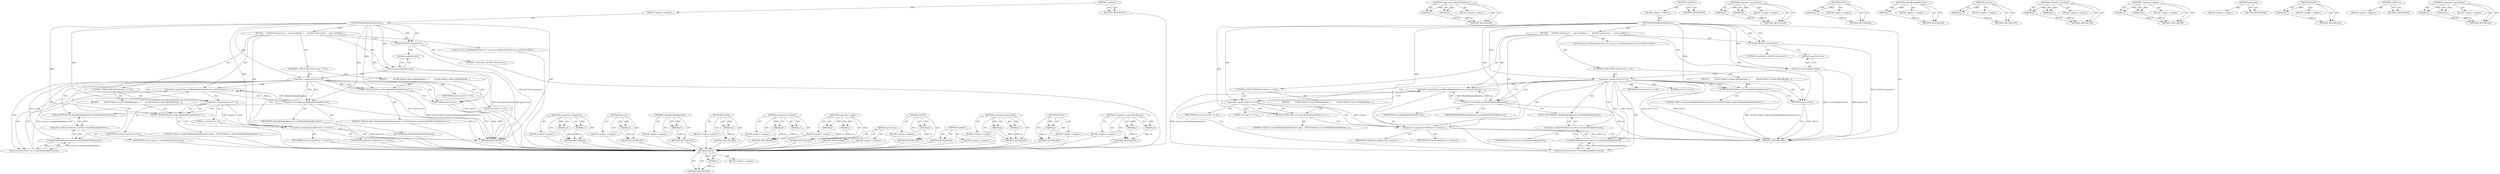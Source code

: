 digraph "&lt;operator&gt;.greaterThan" {
vulnerable_83 [label=<(METHOD,ALOGE)>];
vulnerable_84 [label=<(PARAM,p1)>];
vulnerable_85 [label=<(BLOCK,&lt;empty&gt;,&lt;empty&gt;)>];
vulnerable_86 [label=<(METHOD_RETURN,ANY)>];
vulnerable_105 [label=<(METHOD,&lt;operator&gt;.indirectFieldAccess)>];
vulnerable_106 [label=<(PARAM,p1)>];
vulnerable_107 [label=<(PARAM,p2)>];
vulnerable_108 [label=<(BLOCK,&lt;empty&gt;,&lt;empty&gt;)>];
vulnerable_109 [label=<(METHOD_RETURN,ANY)>];
vulnerable_6 [label=<(METHOD,&lt;global&gt;)<SUB>1</SUB>>];
vulnerable_7 [label=<(BLOCK,&lt;empty&gt;,&lt;empty&gt;)<SUB>1</SUB>>];
vulnerable_8 [label=<(METHOD,MediaMetadataRetriever)<SUB>1</SUB>>];
vulnerable_9 [label=<(BLOCK,{
     ALOGV(&quot;constructor&quot;);
    const sp&lt;IMedi...,{
     ALOGV(&quot;constructor&quot;);
    const sp&lt;IMedi...)<SUB>2</SUB>>];
vulnerable_10 [label=<(ALOGV,ALOGV(&quot;constructor&quot;))<SUB>3</SUB>>];
vulnerable_11 [label=<(LITERAL,&quot;constructor&quot;,ALOGV(&quot;constructor&quot;))<SUB>3</SUB>>];
vulnerable_12 [label="<(LOCAL,const sp&lt;IMediaPlayerService&gt; service: sp&lt;IMediaPlayerService&gt;)<SUB>4</SUB>>"];
vulnerable_13 [label=<(service,&amp; service(getService()))<SUB>4</SUB>>];
vulnerable_14 [label=<(getService,getService())<SUB>4</SUB>>];
vulnerable_15 [label=<(CONTROL_STRUCTURE,IF,if (service == 0))<SUB>5</SUB>>];
vulnerable_16 [label=<(&lt;operator&gt;.equals,service == 0)<SUB>5</SUB>>];
vulnerable_17 [label=<(IDENTIFIER,service,service == 0)<SUB>5</SUB>>];
vulnerable_18 [label=<(LITERAL,0,service == 0)<SUB>5</SUB>>];
vulnerable_19 [label=<(BLOCK,{
         ALOGE(&quot;failed to obtain MediaMetadat...,{
         ALOGE(&quot;failed to obtain MediaMetadat...)<SUB>5</SUB>>];
vulnerable_20 [label=<(ALOGE,ALOGE(&quot;failed to obtain MediaMetadataRetrieverS...)<SUB>6</SUB>>];
vulnerable_21 [label=<(LITERAL,&quot;failed to obtain MediaMetadataRetrieverService&quot;,ALOGE(&quot;failed to obtain MediaMetadataRetrieverS...)<SUB>6</SUB>>];
vulnerable_22 [label=<(RETURN,return;,return;)<SUB>7</SUB>>];
vulnerable_23 [label=<(&lt;operator&gt;.greaterThan,sp&lt;IMediaMetadataRetriever&gt; retriever(service-&gt;...)<SUB>9</SUB>>];
vulnerable_24 [label=<(&lt;operator&gt;.lessThan,sp&lt;IMediaMetadataRetriever)<SUB>9</SUB>>];
vulnerable_25 [label=<(IDENTIFIER,sp,sp&lt;IMediaMetadataRetriever)<SUB>9</SUB>>];
vulnerable_26 [label=<(IDENTIFIER,IMediaMetadataRetriever,sp&lt;IMediaMetadataRetriever)<SUB>9</SUB>>];
vulnerable_27 [label=<(retriever,retriever(service-&gt;createMetadataRetriever()))<SUB>9</SUB>>];
vulnerable_28 [label=<(createMetadataRetriever,service-&gt;createMetadataRetriever())<SUB>9</SUB>>];
vulnerable_29 [label=<(&lt;operator&gt;.indirectFieldAccess,service-&gt;createMetadataRetriever)<SUB>9</SUB>>];
vulnerable_30 [label=<(IDENTIFIER,service,service-&gt;createMetadataRetriever())<SUB>9</SUB>>];
vulnerable_31 [label=<(FIELD_IDENTIFIER,createMetadataRetriever,createMetadataRetriever)<SUB>9</SUB>>];
vulnerable_32 [label=<(CONTROL_STRUCTURE,IF,if (retriever == 0))<SUB>10</SUB>>];
vulnerable_33 [label=<(&lt;operator&gt;.equals,retriever == 0)<SUB>10</SUB>>];
vulnerable_34 [label=<(IDENTIFIER,retriever,retriever == 0)<SUB>10</SUB>>];
vulnerable_35 [label=<(LITERAL,0,retriever == 0)<SUB>10</SUB>>];
vulnerable_36 [label=<(BLOCK,{
        ALOGE(&quot;failed to create IMediaMetadat...,{
        ALOGE(&quot;failed to create IMediaMetadat...)<SUB>10</SUB>>];
vulnerable_37 [label=<(ALOGE,ALOGE(&quot;failed to create IMediaMetadataRetriever...)<SUB>11</SUB>>];
vulnerable_38 [label=<(LITERAL,&quot;failed to create IMediaMetadataRetriever objec...,ALOGE(&quot;failed to create IMediaMetadataRetriever...)<SUB>11</SUB>>];
vulnerable_39 [label=<(&lt;operator&gt;.assignment,mRetriever = retriever)<SUB>13</SUB>>];
vulnerable_40 [label=<(IDENTIFIER,mRetriever,mRetriever = retriever)<SUB>13</SUB>>];
vulnerable_41 [label=<(IDENTIFIER,retriever,mRetriever = retriever)<SUB>13</SUB>>];
vulnerable_42 [label=<(METHOD_RETURN,ANY)<SUB>1</SUB>>];
vulnerable_44 [label=<(METHOD_RETURN,ANY)<SUB>1</SUB>>];
vulnerable_110 [label=<(METHOD,&lt;operator&gt;.assignment)>];
vulnerable_111 [label=<(PARAM,p1)>];
vulnerable_112 [label=<(PARAM,p2)>];
vulnerable_113 [label=<(BLOCK,&lt;empty&gt;,&lt;empty&gt;)>];
vulnerable_114 [label=<(METHOD_RETURN,ANY)>];
vulnerable_71 [label=<(METHOD,service)>];
vulnerable_72 [label=<(PARAM,p1)>];
vulnerable_73 [label=<(BLOCK,&lt;empty&gt;,&lt;empty&gt;)>];
vulnerable_74 [label=<(METHOD_RETURN,ANY)>];
vulnerable_101 [label=<(METHOD,createMetadataRetriever)>];
vulnerable_102 [label=<(PARAM,p1)>];
vulnerable_103 [label=<(BLOCK,&lt;empty&gt;,&lt;empty&gt;)>];
vulnerable_104 [label=<(METHOD_RETURN,ANY)>];
vulnerable_97 [label=<(METHOD,retriever)>];
vulnerable_98 [label=<(PARAM,p1)>];
vulnerable_99 [label=<(BLOCK,&lt;empty&gt;,&lt;empty&gt;)>];
vulnerable_100 [label=<(METHOD_RETURN,ANY)>];
vulnerable_92 [label=<(METHOD,&lt;operator&gt;.lessThan)>];
vulnerable_93 [label=<(PARAM,p1)>];
vulnerable_94 [label=<(PARAM,p2)>];
vulnerable_95 [label=<(BLOCK,&lt;empty&gt;,&lt;empty&gt;)>];
vulnerable_96 [label=<(METHOD_RETURN,ANY)>];
vulnerable_78 [label=<(METHOD,&lt;operator&gt;.equals)>];
vulnerable_79 [label=<(PARAM,p1)>];
vulnerable_80 [label=<(PARAM,p2)>];
vulnerable_81 [label=<(BLOCK,&lt;empty&gt;,&lt;empty&gt;)>];
vulnerable_82 [label=<(METHOD_RETURN,ANY)>];
vulnerable_75 [label=<(METHOD,getService)>];
vulnerable_76 [label=<(BLOCK,&lt;empty&gt;,&lt;empty&gt;)>];
vulnerable_77 [label=<(METHOD_RETURN,ANY)>];
vulnerable_67 [label=<(METHOD,ALOGV)>];
vulnerable_68 [label=<(PARAM,p1)>];
vulnerable_69 [label=<(BLOCK,&lt;empty&gt;,&lt;empty&gt;)>];
vulnerable_70 [label=<(METHOD_RETURN,ANY)>];
vulnerable_61 [label=<(METHOD,&lt;global&gt;)<SUB>1</SUB>>];
vulnerable_62 [label=<(BLOCK,&lt;empty&gt;,&lt;empty&gt;)>];
vulnerable_63 [label=<(METHOD_RETURN,ANY)>];
vulnerable_87 [label=<(METHOD,&lt;operator&gt;.greaterThan)>];
vulnerable_88 [label=<(PARAM,p1)>];
vulnerable_89 [label=<(PARAM,p2)>];
vulnerable_90 [label=<(BLOCK,&lt;empty&gt;,&lt;empty&gt;)>];
vulnerable_91 [label=<(METHOD_RETURN,ANY)>];
fixed_83 [label=<(METHOD,ALOGE)>];
fixed_84 [label=<(PARAM,p1)>];
fixed_85 [label=<(BLOCK,&lt;empty&gt;,&lt;empty&gt;)>];
fixed_86 [label=<(METHOD_RETURN,ANY)>];
fixed_105 [label=<(METHOD,&lt;operator&gt;.indirectFieldAccess)>];
fixed_106 [label=<(PARAM,p1)>];
fixed_107 [label=<(PARAM,p2)>];
fixed_108 [label=<(BLOCK,&lt;empty&gt;,&lt;empty&gt;)>];
fixed_109 [label=<(METHOD_RETURN,ANY)>];
fixed_6 [label=<(METHOD,&lt;global&gt;)<SUB>1</SUB>>];
fixed_7 [label=<(BLOCK,&lt;empty&gt;,&lt;empty&gt;)<SUB>1</SUB>>];
fixed_8 [label=<(METHOD,MediaMetadataRetriever)<SUB>1</SUB>>];
fixed_9 [label=<(BLOCK,{
     ALOGV(&quot;constructor&quot;);
    const sp&lt;IMedi...,{
     ALOGV(&quot;constructor&quot;);
    const sp&lt;IMedi...)<SUB>2</SUB>>];
fixed_10 [label=<(ALOGV,ALOGV(&quot;constructor&quot;))<SUB>3</SUB>>];
fixed_11 [label=<(LITERAL,&quot;constructor&quot;,ALOGV(&quot;constructor&quot;))<SUB>3</SUB>>];
fixed_12 [label="<(LOCAL,const sp&lt;IMediaPlayerService&gt; service: sp&lt;IMediaPlayerService&gt;)<SUB>4</SUB>>"];
fixed_13 [label=<(service,service(getService()))<SUB>4</SUB>>];
fixed_14 [label=<(getService,getService())<SUB>4</SUB>>];
fixed_15 [label=<(CONTROL_STRUCTURE,IF,if (service == 0))<SUB>5</SUB>>];
fixed_16 [label=<(&lt;operator&gt;.equals,service == 0)<SUB>5</SUB>>];
fixed_17 [label=<(IDENTIFIER,service,service == 0)<SUB>5</SUB>>];
fixed_18 [label=<(LITERAL,0,service == 0)<SUB>5</SUB>>];
fixed_19 [label=<(BLOCK,{
         ALOGE(&quot;failed to obtain MediaMetadat...,{
         ALOGE(&quot;failed to obtain MediaMetadat...)<SUB>5</SUB>>];
fixed_20 [label=<(ALOGE,ALOGE(&quot;failed to obtain MediaMetadataRetrieverS...)<SUB>6</SUB>>];
fixed_21 [label=<(LITERAL,&quot;failed to obtain MediaMetadataRetrieverService&quot;,ALOGE(&quot;failed to obtain MediaMetadataRetrieverS...)<SUB>6</SUB>>];
fixed_22 [label=<(RETURN,return;,return;)<SUB>7</SUB>>];
fixed_23 [label=<(&lt;operator&gt;.greaterThan,sp&lt;IMediaMetadataRetriever&gt; retriever(service-&gt;...)<SUB>9</SUB>>];
fixed_24 [label=<(&lt;operator&gt;.lessThan,sp&lt;IMediaMetadataRetriever)<SUB>9</SUB>>];
fixed_25 [label=<(IDENTIFIER,sp,sp&lt;IMediaMetadataRetriever)<SUB>9</SUB>>];
fixed_26 [label=<(IDENTIFIER,IMediaMetadataRetriever,sp&lt;IMediaMetadataRetriever)<SUB>9</SUB>>];
fixed_27 [label=<(retriever,retriever(service-&gt;createMetadataRetriever()))<SUB>9</SUB>>];
fixed_28 [label=<(createMetadataRetriever,service-&gt;createMetadataRetriever())<SUB>9</SUB>>];
fixed_29 [label=<(&lt;operator&gt;.indirectFieldAccess,service-&gt;createMetadataRetriever)<SUB>9</SUB>>];
fixed_30 [label=<(IDENTIFIER,service,service-&gt;createMetadataRetriever())<SUB>9</SUB>>];
fixed_31 [label=<(FIELD_IDENTIFIER,createMetadataRetriever,createMetadataRetriever)<SUB>9</SUB>>];
fixed_32 [label=<(CONTROL_STRUCTURE,IF,if (retriever == 0))<SUB>10</SUB>>];
fixed_33 [label=<(&lt;operator&gt;.equals,retriever == 0)<SUB>10</SUB>>];
fixed_34 [label=<(IDENTIFIER,retriever,retriever == 0)<SUB>10</SUB>>];
fixed_35 [label=<(LITERAL,0,retriever == 0)<SUB>10</SUB>>];
fixed_36 [label=<(BLOCK,{
        ALOGE(&quot;failed to create IMediaMetadat...,{
        ALOGE(&quot;failed to create IMediaMetadat...)<SUB>10</SUB>>];
fixed_37 [label=<(ALOGE,ALOGE(&quot;failed to create IMediaMetadataRetriever...)<SUB>11</SUB>>];
fixed_38 [label=<(LITERAL,&quot;failed to create IMediaMetadataRetriever objec...,ALOGE(&quot;failed to create IMediaMetadataRetriever...)<SUB>11</SUB>>];
fixed_39 [label=<(&lt;operator&gt;.assignment,mRetriever = retriever)<SUB>13</SUB>>];
fixed_40 [label=<(IDENTIFIER,mRetriever,mRetriever = retriever)<SUB>13</SUB>>];
fixed_41 [label=<(IDENTIFIER,retriever,mRetriever = retriever)<SUB>13</SUB>>];
fixed_42 [label=<(METHOD_RETURN,ANY)<SUB>1</SUB>>];
fixed_44 [label=<(METHOD_RETURN,ANY)<SUB>1</SUB>>];
fixed_110 [label=<(METHOD,&lt;operator&gt;.assignment)>];
fixed_111 [label=<(PARAM,p1)>];
fixed_112 [label=<(PARAM,p2)>];
fixed_113 [label=<(BLOCK,&lt;empty&gt;,&lt;empty&gt;)>];
fixed_114 [label=<(METHOD_RETURN,ANY)>];
fixed_71 [label=<(METHOD,service)>];
fixed_72 [label=<(PARAM,p1)>];
fixed_73 [label=<(BLOCK,&lt;empty&gt;,&lt;empty&gt;)>];
fixed_74 [label=<(METHOD_RETURN,ANY)>];
fixed_101 [label=<(METHOD,createMetadataRetriever)>];
fixed_102 [label=<(PARAM,p1)>];
fixed_103 [label=<(BLOCK,&lt;empty&gt;,&lt;empty&gt;)>];
fixed_104 [label=<(METHOD_RETURN,ANY)>];
fixed_97 [label=<(METHOD,retriever)>];
fixed_98 [label=<(PARAM,p1)>];
fixed_99 [label=<(BLOCK,&lt;empty&gt;,&lt;empty&gt;)>];
fixed_100 [label=<(METHOD_RETURN,ANY)>];
fixed_92 [label=<(METHOD,&lt;operator&gt;.lessThan)>];
fixed_93 [label=<(PARAM,p1)>];
fixed_94 [label=<(PARAM,p2)>];
fixed_95 [label=<(BLOCK,&lt;empty&gt;,&lt;empty&gt;)>];
fixed_96 [label=<(METHOD_RETURN,ANY)>];
fixed_78 [label=<(METHOD,&lt;operator&gt;.equals)>];
fixed_79 [label=<(PARAM,p1)>];
fixed_80 [label=<(PARAM,p2)>];
fixed_81 [label=<(BLOCK,&lt;empty&gt;,&lt;empty&gt;)>];
fixed_82 [label=<(METHOD_RETURN,ANY)>];
fixed_75 [label=<(METHOD,getService)>];
fixed_76 [label=<(BLOCK,&lt;empty&gt;,&lt;empty&gt;)>];
fixed_77 [label=<(METHOD_RETURN,ANY)>];
fixed_67 [label=<(METHOD,ALOGV)>];
fixed_68 [label=<(PARAM,p1)>];
fixed_69 [label=<(BLOCK,&lt;empty&gt;,&lt;empty&gt;)>];
fixed_70 [label=<(METHOD_RETURN,ANY)>];
fixed_61 [label=<(METHOD,&lt;global&gt;)<SUB>1</SUB>>];
fixed_62 [label=<(BLOCK,&lt;empty&gt;,&lt;empty&gt;)>];
fixed_63 [label=<(METHOD_RETURN,ANY)>];
fixed_87 [label=<(METHOD,&lt;operator&gt;.greaterThan)>];
fixed_88 [label=<(PARAM,p1)>];
fixed_89 [label=<(PARAM,p2)>];
fixed_90 [label=<(BLOCK,&lt;empty&gt;,&lt;empty&gt;)>];
fixed_91 [label=<(METHOD_RETURN,ANY)>];
vulnerable_83 -> vulnerable_84  [key=0, label="AST: "];
vulnerable_83 -> vulnerable_84  [key=1, label="DDG: "];
vulnerable_83 -> vulnerable_85  [key=0, label="AST: "];
vulnerable_83 -> vulnerable_86  [key=0, label="AST: "];
vulnerable_83 -> vulnerable_86  [key=1, label="CFG: "];
vulnerable_84 -> vulnerable_86  [key=0, label="DDG: p1"];
vulnerable_105 -> vulnerable_106  [key=0, label="AST: "];
vulnerable_105 -> vulnerable_106  [key=1, label="DDG: "];
vulnerable_105 -> vulnerable_108  [key=0, label="AST: "];
vulnerable_105 -> vulnerable_107  [key=0, label="AST: "];
vulnerable_105 -> vulnerable_107  [key=1, label="DDG: "];
vulnerable_105 -> vulnerable_109  [key=0, label="AST: "];
vulnerable_105 -> vulnerable_109  [key=1, label="CFG: "];
vulnerable_106 -> vulnerable_109  [key=0, label="DDG: p1"];
vulnerable_107 -> vulnerable_109  [key=0, label="DDG: p2"];
vulnerable_6 -> vulnerable_7  [key=0, label="AST: "];
vulnerable_6 -> vulnerable_44  [key=0, label="AST: "];
vulnerable_6 -> vulnerable_44  [key=1, label="CFG: "];
vulnerable_7 -> vulnerable_8  [key=0, label="AST: "];
vulnerable_8 -> vulnerable_9  [key=0, label="AST: "];
vulnerable_8 -> vulnerable_42  [key=0, label="AST: "];
vulnerable_8 -> vulnerable_10  [key=0, label="CFG: "];
vulnerable_8 -> vulnerable_10  [key=1, label="DDG: "];
vulnerable_8 -> vulnerable_39  [key=0, label="DDG: "];
vulnerable_8 -> vulnerable_13  [key=0, label="DDG: "];
vulnerable_8 -> vulnerable_16  [key=0, label="DDG: "];
vulnerable_8 -> vulnerable_22  [key=0, label="DDG: "];
vulnerable_8 -> vulnerable_24  [key=0, label="DDG: "];
vulnerable_8 -> vulnerable_33  [key=0, label="DDG: "];
vulnerable_8 -> vulnerable_20  [key=0, label="DDG: "];
vulnerable_8 -> vulnerable_37  [key=0, label="DDG: "];
vulnerable_9 -> vulnerable_10  [key=0, label="AST: "];
vulnerable_9 -> vulnerable_12  [key=0, label="AST: "];
vulnerable_9 -> vulnerable_13  [key=0, label="AST: "];
vulnerable_9 -> vulnerable_15  [key=0, label="AST: "];
vulnerable_9 -> vulnerable_23  [key=0, label="AST: "];
vulnerable_9 -> vulnerable_32  [key=0, label="AST: "];
vulnerable_9 -> vulnerable_39  [key=0, label="AST: "];
vulnerable_10 -> vulnerable_11  [key=0, label="AST: "];
vulnerable_10 -> vulnerable_14  [key=0, label="CFG: "];
vulnerable_10 -> vulnerable_42  [key=0, label="DDG: ALOGV(&quot;constructor&quot;)"];
vulnerable_13 -> vulnerable_14  [key=0, label="AST: "];
vulnerable_13 -> vulnerable_16  [key=0, label="CFG: "];
vulnerable_13 -> vulnerable_42  [key=0, label="DDG: getService()"];
vulnerable_13 -> vulnerable_42  [key=1, label="DDG: &amp; service(getService())"];
vulnerable_14 -> vulnerable_13  [key=0, label="CFG: "];
vulnerable_15 -> vulnerable_16  [key=0, label="AST: "];
vulnerable_15 -> vulnerable_19  [key=0, label="AST: "];
vulnerable_16 -> vulnerable_17  [key=0, label="AST: "];
vulnerable_16 -> vulnerable_18  [key=0, label="AST: "];
vulnerable_16 -> vulnerable_20  [key=0, label="CFG: "];
vulnerable_16 -> vulnerable_20  [key=1, label="CDG: "];
vulnerable_16 -> vulnerable_24  [key=0, label="CFG: "];
vulnerable_16 -> vulnerable_24  [key=1, label="CDG: "];
vulnerable_16 -> vulnerable_42  [key=0, label="DDG: service"];
vulnerable_16 -> vulnerable_42  [key=1, label="DDG: service == 0"];
vulnerable_16 -> vulnerable_28  [key=0, label="DDG: service"];
vulnerable_16 -> vulnerable_28  [key=1, label="CDG: "];
vulnerable_16 -> vulnerable_29  [key=0, label="CDG: "];
vulnerable_16 -> vulnerable_33  [key=0, label="CDG: "];
vulnerable_16 -> vulnerable_23  [key=0, label="CDG: "];
vulnerable_16 -> vulnerable_22  [key=0, label="CDG: "];
vulnerable_16 -> vulnerable_39  [key=0, label="CDG: "];
vulnerable_16 -> vulnerable_27  [key=0, label="CDG: "];
vulnerable_16 -> vulnerable_31  [key=0, label="CDG: "];
vulnerable_19 -> vulnerable_20  [key=0, label="AST: "];
vulnerable_19 -> vulnerable_22  [key=0, label="AST: "];
vulnerable_20 -> vulnerable_21  [key=0, label="AST: "];
vulnerable_20 -> vulnerable_22  [key=0, label="CFG: "];
vulnerable_20 -> vulnerable_42  [key=0, label="DDG: ALOGE(&quot;failed to obtain MediaMetadataRetrieverService&quot;)"];
vulnerable_22 -> vulnerable_42  [key=0, label="CFG: "];
vulnerable_22 -> vulnerable_42  [key=1, label="DDG: &lt;RET&gt;"];
vulnerable_23 -> vulnerable_24  [key=0, label="AST: "];
vulnerable_23 -> vulnerable_27  [key=0, label="AST: "];
vulnerable_23 -> vulnerable_33  [key=0, label="CFG: "];
vulnerable_24 -> vulnerable_25  [key=0, label="AST: "];
vulnerable_24 -> vulnerable_26  [key=0, label="AST: "];
vulnerable_24 -> vulnerable_31  [key=0, label="CFG: "];
vulnerable_24 -> vulnerable_42  [key=0, label="DDG: sp"];
vulnerable_24 -> vulnerable_23  [key=0, label="DDG: sp"];
vulnerable_24 -> vulnerable_23  [key=1, label="DDG: IMediaMetadataRetriever"];
vulnerable_27 -> vulnerable_28  [key=0, label="AST: "];
vulnerable_27 -> vulnerable_23  [key=0, label="CFG: "];
vulnerable_27 -> vulnerable_23  [key=1, label="DDG: service-&gt;createMetadataRetriever()"];
vulnerable_28 -> vulnerable_29  [key=0, label="AST: "];
vulnerable_28 -> vulnerable_27  [key=0, label="CFG: "];
vulnerable_28 -> vulnerable_27  [key=1, label="DDG: service-&gt;createMetadataRetriever"];
vulnerable_29 -> vulnerable_30  [key=0, label="AST: "];
vulnerable_29 -> vulnerable_31  [key=0, label="AST: "];
vulnerable_29 -> vulnerable_28  [key=0, label="CFG: "];
vulnerable_31 -> vulnerable_29  [key=0, label="CFG: "];
vulnerable_32 -> vulnerable_33  [key=0, label="AST: "];
vulnerable_32 -> vulnerable_36  [key=0, label="AST: "];
vulnerable_33 -> vulnerable_34  [key=0, label="AST: "];
vulnerable_33 -> vulnerable_35  [key=0, label="AST: "];
vulnerable_33 -> vulnerable_37  [key=0, label="CFG: "];
vulnerable_33 -> vulnerable_37  [key=1, label="CDG: "];
vulnerable_33 -> vulnerable_39  [key=0, label="CFG: "];
vulnerable_33 -> vulnerable_39  [key=1, label="DDG: retriever"];
vulnerable_36 -> vulnerable_37  [key=0, label="AST: "];
vulnerable_37 -> vulnerable_38  [key=0, label="AST: "];
vulnerable_37 -> vulnerable_39  [key=0, label="CFG: "];
vulnerable_39 -> vulnerable_40  [key=0, label="AST: "];
vulnerable_39 -> vulnerable_41  [key=0, label="AST: "];
vulnerable_39 -> vulnerable_42  [key=0, label="CFG: "];
vulnerable_39 -> vulnerable_42  [key=1, label="DDG: mRetriever"];
vulnerable_110 -> vulnerable_111  [key=0, label="AST: "];
vulnerable_110 -> vulnerable_111  [key=1, label="DDG: "];
vulnerable_110 -> vulnerable_113  [key=0, label="AST: "];
vulnerable_110 -> vulnerable_112  [key=0, label="AST: "];
vulnerable_110 -> vulnerable_112  [key=1, label="DDG: "];
vulnerable_110 -> vulnerable_114  [key=0, label="AST: "];
vulnerable_110 -> vulnerable_114  [key=1, label="CFG: "];
vulnerable_111 -> vulnerable_114  [key=0, label="DDG: p1"];
vulnerable_112 -> vulnerable_114  [key=0, label="DDG: p2"];
vulnerable_71 -> vulnerable_72  [key=0, label="AST: "];
vulnerable_71 -> vulnerable_72  [key=1, label="DDG: "];
vulnerable_71 -> vulnerable_73  [key=0, label="AST: "];
vulnerable_71 -> vulnerable_74  [key=0, label="AST: "];
vulnerable_71 -> vulnerable_74  [key=1, label="CFG: "];
vulnerable_72 -> vulnerable_74  [key=0, label="DDG: p1"];
vulnerable_101 -> vulnerable_102  [key=0, label="AST: "];
vulnerable_101 -> vulnerable_102  [key=1, label="DDG: "];
vulnerable_101 -> vulnerable_103  [key=0, label="AST: "];
vulnerable_101 -> vulnerable_104  [key=0, label="AST: "];
vulnerable_101 -> vulnerable_104  [key=1, label="CFG: "];
vulnerable_102 -> vulnerable_104  [key=0, label="DDG: p1"];
vulnerable_97 -> vulnerable_98  [key=0, label="AST: "];
vulnerable_97 -> vulnerable_98  [key=1, label="DDG: "];
vulnerable_97 -> vulnerable_99  [key=0, label="AST: "];
vulnerable_97 -> vulnerable_100  [key=0, label="AST: "];
vulnerable_97 -> vulnerable_100  [key=1, label="CFG: "];
vulnerable_98 -> vulnerable_100  [key=0, label="DDG: p1"];
vulnerable_92 -> vulnerable_93  [key=0, label="AST: "];
vulnerable_92 -> vulnerable_93  [key=1, label="DDG: "];
vulnerable_92 -> vulnerable_95  [key=0, label="AST: "];
vulnerable_92 -> vulnerable_94  [key=0, label="AST: "];
vulnerable_92 -> vulnerable_94  [key=1, label="DDG: "];
vulnerable_92 -> vulnerable_96  [key=0, label="AST: "];
vulnerable_92 -> vulnerable_96  [key=1, label="CFG: "];
vulnerable_93 -> vulnerable_96  [key=0, label="DDG: p1"];
vulnerable_94 -> vulnerable_96  [key=0, label="DDG: p2"];
vulnerable_78 -> vulnerable_79  [key=0, label="AST: "];
vulnerable_78 -> vulnerable_79  [key=1, label="DDG: "];
vulnerable_78 -> vulnerable_81  [key=0, label="AST: "];
vulnerable_78 -> vulnerable_80  [key=0, label="AST: "];
vulnerable_78 -> vulnerable_80  [key=1, label="DDG: "];
vulnerable_78 -> vulnerable_82  [key=0, label="AST: "];
vulnerable_78 -> vulnerable_82  [key=1, label="CFG: "];
vulnerable_79 -> vulnerable_82  [key=0, label="DDG: p1"];
vulnerable_80 -> vulnerable_82  [key=0, label="DDG: p2"];
vulnerable_75 -> vulnerable_76  [key=0, label="AST: "];
vulnerable_75 -> vulnerable_77  [key=0, label="AST: "];
vulnerable_75 -> vulnerable_77  [key=1, label="CFG: "];
vulnerable_67 -> vulnerable_68  [key=0, label="AST: "];
vulnerable_67 -> vulnerable_68  [key=1, label="DDG: "];
vulnerable_67 -> vulnerable_69  [key=0, label="AST: "];
vulnerable_67 -> vulnerable_70  [key=0, label="AST: "];
vulnerable_67 -> vulnerable_70  [key=1, label="CFG: "];
vulnerable_68 -> vulnerable_70  [key=0, label="DDG: p1"];
vulnerable_61 -> vulnerable_62  [key=0, label="AST: "];
vulnerable_61 -> vulnerable_63  [key=0, label="AST: "];
vulnerable_61 -> vulnerable_63  [key=1, label="CFG: "];
vulnerable_87 -> vulnerable_88  [key=0, label="AST: "];
vulnerable_87 -> vulnerable_88  [key=1, label="DDG: "];
vulnerable_87 -> vulnerable_90  [key=0, label="AST: "];
vulnerable_87 -> vulnerable_89  [key=0, label="AST: "];
vulnerable_87 -> vulnerable_89  [key=1, label="DDG: "];
vulnerable_87 -> vulnerable_91  [key=0, label="AST: "];
vulnerable_87 -> vulnerable_91  [key=1, label="CFG: "];
vulnerable_88 -> vulnerable_91  [key=0, label="DDG: p1"];
vulnerable_89 -> vulnerable_91  [key=0, label="DDG: p2"];
fixed_83 -> fixed_84  [key=0, label="AST: "];
fixed_83 -> fixed_84  [key=1, label="DDG: "];
fixed_83 -> fixed_85  [key=0, label="AST: "];
fixed_83 -> fixed_86  [key=0, label="AST: "];
fixed_83 -> fixed_86  [key=1, label="CFG: "];
fixed_84 -> fixed_86  [key=0, label="DDG: p1"];
fixed_85 -> vulnerable_83  [key=0];
fixed_86 -> vulnerable_83  [key=0];
fixed_105 -> fixed_106  [key=0, label="AST: "];
fixed_105 -> fixed_106  [key=1, label="DDG: "];
fixed_105 -> fixed_108  [key=0, label="AST: "];
fixed_105 -> fixed_107  [key=0, label="AST: "];
fixed_105 -> fixed_107  [key=1, label="DDG: "];
fixed_105 -> fixed_109  [key=0, label="AST: "];
fixed_105 -> fixed_109  [key=1, label="CFG: "];
fixed_106 -> fixed_109  [key=0, label="DDG: p1"];
fixed_107 -> fixed_109  [key=0, label="DDG: p2"];
fixed_108 -> vulnerable_83  [key=0];
fixed_109 -> vulnerable_83  [key=0];
fixed_6 -> fixed_7  [key=0, label="AST: "];
fixed_6 -> fixed_44  [key=0, label="AST: "];
fixed_6 -> fixed_44  [key=1, label="CFG: "];
fixed_7 -> fixed_8  [key=0, label="AST: "];
fixed_8 -> fixed_9  [key=0, label="AST: "];
fixed_8 -> fixed_42  [key=0, label="AST: "];
fixed_8 -> fixed_10  [key=0, label="CFG: "];
fixed_8 -> fixed_10  [key=1, label="DDG: "];
fixed_8 -> fixed_39  [key=0, label="DDG: "];
fixed_8 -> fixed_13  [key=0, label="DDG: "];
fixed_8 -> fixed_16  [key=0, label="DDG: "];
fixed_8 -> fixed_22  [key=0, label="DDG: "];
fixed_8 -> fixed_24  [key=0, label="DDG: "];
fixed_8 -> fixed_33  [key=0, label="DDG: "];
fixed_8 -> fixed_20  [key=0, label="DDG: "];
fixed_8 -> fixed_37  [key=0, label="DDG: "];
fixed_9 -> fixed_10  [key=0, label="AST: "];
fixed_9 -> fixed_12  [key=0, label="AST: "];
fixed_9 -> fixed_13  [key=0, label="AST: "];
fixed_9 -> fixed_15  [key=0, label="AST: "];
fixed_9 -> fixed_23  [key=0, label="AST: "];
fixed_9 -> fixed_32  [key=0, label="AST: "];
fixed_9 -> fixed_39  [key=0, label="AST: "];
fixed_10 -> fixed_11  [key=0, label="AST: "];
fixed_10 -> fixed_14  [key=0, label="CFG: "];
fixed_10 -> fixed_42  [key=0, label="DDG: ALOGV(&quot;constructor&quot;)"];
fixed_11 -> vulnerable_83  [key=0];
fixed_12 -> vulnerable_83  [key=0];
fixed_13 -> fixed_14  [key=0, label="AST: "];
fixed_13 -> fixed_16  [key=0, label="CFG: "];
fixed_13 -> fixed_42  [key=0, label="DDG: getService()"];
fixed_13 -> fixed_42  [key=1, label="DDG: service(getService())"];
fixed_14 -> fixed_13  [key=0, label="CFG: "];
fixed_15 -> fixed_16  [key=0, label="AST: "];
fixed_15 -> fixed_19  [key=0, label="AST: "];
fixed_16 -> fixed_17  [key=0, label="AST: "];
fixed_16 -> fixed_18  [key=0, label="AST: "];
fixed_16 -> fixed_20  [key=0, label="CFG: "];
fixed_16 -> fixed_20  [key=1, label="CDG: "];
fixed_16 -> fixed_24  [key=0, label="CFG: "];
fixed_16 -> fixed_24  [key=1, label="CDG: "];
fixed_16 -> fixed_42  [key=0, label="DDG: service"];
fixed_16 -> fixed_42  [key=1, label="DDG: service == 0"];
fixed_16 -> fixed_28  [key=0, label="DDG: service"];
fixed_16 -> fixed_28  [key=1, label="CDG: "];
fixed_16 -> fixed_29  [key=0, label="CDG: "];
fixed_16 -> fixed_33  [key=0, label="CDG: "];
fixed_16 -> fixed_23  [key=0, label="CDG: "];
fixed_16 -> fixed_22  [key=0, label="CDG: "];
fixed_16 -> fixed_39  [key=0, label="CDG: "];
fixed_16 -> fixed_27  [key=0, label="CDG: "];
fixed_16 -> fixed_31  [key=0, label="CDG: "];
fixed_17 -> vulnerable_83  [key=0];
fixed_18 -> vulnerable_83  [key=0];
fixed_19 -> fixed_20  [key=0, label="AST: "];
fixed_19 -> fixed_22  [key=0, label="AST: "];
fixed_20 -> fixed_21  [key=0, label="AST: "];
fixed_20 -> fixed_22  [key=0, label="CFG: "];
fixed_20 -> fixed_42  [key=0, label="DDG: ALOGE(&quot;failed to obtain MediaMetadataRetrieverService&quot;)"];
fixed_21 -> vulnerable_83  [key=0];
fixed_22 -> fixed_42  [key=0, label="CFG: "];
fixed_22 -> fixed_42  [key=1, label="DDG: &lt;RET&gt;"];
fixed_23 -> fixed_24  [key=0, label="AST: "];
fixed_23 -> fixed_27  [key=0, label="AST: "];
fixed_23 -> fixed_33  [key=0, label="CFG: "];
fixed_24 -> fixed_25  [key=0, label="AST: "];
fixed_24 -> fixed_26  [key=0, label="AST: "];
fixed_24 -> fixed_31  [key=0, label="CFG: "];
fixed_24 -> fixed_42  [key=0, label="DDG: sp"];
fixed_24 -> fixed_23  [key=0, label="DDG: sp"];
fixed_24 -> fixed_23  [key=1, label="DDG: IMediaMetadataRetriever"];
fixed_25 -> vulnerable_83  [key=0];
fixed_26 -> vulnerable_83  [key=0];
fixed_27 -> fixed_28  [key=0, label="AST: "];
fixed_27 -> fixed_23  [key=0, label="CFG: "];
fixed_27 -> fixed_23  [key=1, label="DDG: service-&gt;createMetadataRetriever()"];
fixed_28 -> fixed_29  [key=0, label="AST: "];
fixed_28 -> fixed_27  [key=0, label="CFG: "];
fixed_28 -> fixed_27  [key=1, label="DDG: service-&gt;createMetadataRetriever"];
fixed_29 -> fixed_30  [key=0, label="AST: "];
fixed_29 -> fixed_31  [key=0, label="AST: "];
fixed_29 -> fixed_28  [key=0, label="CFG: "];
fixed_30 -> vulnerable_83  [key=0];
fixed_31 -> fixed_29  [key=0, label="CFG: "];
fixed_32 -> fixed_33  [key=0, label="AST: "];
fixed_32 -> fixed_36  [key=0, label="AST: "];
fixed_33 -> fixed_34  [key=0, label="AST: "];
fixed_33 -> fixed_35  [key=0, label="AST: "];
fixed_33 -> fixed_37  [key=0, label="CFG: "];
fixed_33 -> fixed_37  [key=1, label="CDG: "];
fixed_33 -> fixed_39  [key=0, label="CFG: "];
fixed_33 -> fixed_39  [key=1, label="DDG: retriever"];
fixed_34 -> vulnerable_83  [key=0];
fixed_35 -> vulnerable_83  [key=0];
fixed_36 -> fixed_37  [key=0, label="AST: "];
fixed_37 -> fixed_38  [key=0, label="AST: "];
fixed_37 -> fixed_39  [key=0, label="CFG: "];
fixed_38 -> vulnerable_83  [key=0];
fixed_39 -> fixed_40  [key=0, label="AST: "];
fixed_39 -> fixed_41  [key=0, label="AST: "];
fixed_39 -> fixed_42  [key=0, label="CFG: "];
fixed_39 -> fixed_42  [key=1, label="DDG: mRetriever"];
fixed_40 -> vulnerable_83  [key=0];
fixed_41 -> vulnerable_83  [key=0];
fixed_42 -> vulnerable_83  [key=0];
fixed_44 -> vulnerable_83  [key=0];
fixed_110 -> fixed_111  [key=0, label="AST: "];
fixed_110 -> fixed_111  [key=1, label="DDG: "];
fixed_110 -> fixed_113  [key=0, label="AST: "];
fixed_110 -> fixed_112  [key=0, label="AST: "];
fixed_110 -> fixed_112  [key=1, label="DDG: "];
fixed_110 -> fixed_114  [key=0, label="AST: "];
fixed_110 -> fixed_114  [key=1, label="CFG: "];
fixed_111 -> fixed_114  [key=0, label="DDG: p1"];
fixed_112 -> fixed_114  [key=0, label="DDG: p2"];
fixed_113 -> vulnerable_83  [key=0];
fixed_114 -> vulnerable_83  [key=0];
fixed_71 -> fixed_72  [key=0, label="AST: "];
fixed_71 -> fixed_72  [key=1, label="DDG: "];
fixed_71 -> fixed_73  [key=0, label="AST: "];
fixed_71 -> fixed_74  [key=0, label="AST: "];
fixed_71 -> fixed_74  [key=1, label="CFG: "];
fixed_72 -> fixed_74  [key=0, label="DDG: p1"];
fixed_73 -> vulnerable_83  [key=0];
fixed_74 -> vulnerable_83  [key=0];
fixed_101 -> fixed_102  [key=0, label="AST: "];
fixed_101 -> fixed_102  [key=1, label="DDG: "];
fixed_101 -> fixed_103  [key=0, label="AST: "];
fixed_101 -> fixed_104  [key=0, label="AST: "];
fixed_101 -> fixed_104  [key=1, label="CFG: "];
fixed_102 -> fixed_104  [key=0, label="DDG: p1"];
fixed_103 -> vulnerable_83  [key=0];
fixed_104 -> vulnerable_83  [key=0];
fixed_97 -> fixed_98  [key=0, label="AST: "];
fixed_97 -> fixed_98  [key=1, label="DDG: "];
fixed_97 -> fixed_99  [key=0, label="AST: "];
fixed_97 -> fixed_100  [key=0, label="AST: "];
fixed_97 -> fixed_100  [key=1, label="CFG: "];
fixed_98 -> fixed_100  [key=0, label="DDG: p1"];
fixed_99 -> vulnerable_83  [key=0];
fixed_100 -> vulnerable_83  [key=0];
fixed_92 -> fixed_93  [key=0, label="AST: "];
fixed_92 -> fixed_93  [key=1, label="DDG: "];
fixed_92 -> fixed_95  [key=0, label="AST: "];
fixed_92 -> fixed_94  [key=0, label="AST: "];
fixed_92 -> fixed_94  [key=1, label="DDG: "];
fixed_92 -> fixed_96  [key=0, label="AST: "];
fixed_92 -> fixed_96  [key=1, label="CFG: "];
fixed_93 -> fixed_96  [key=0, label="DDG: p1"];
fixed_94 -> fixed_96  [key=0, label="DDG: p2"];
fixed_95 -> vulnerable_83  [key=0];
fixed_96 -> vulnerable_83  [key=0];
fixed_78 -> fixed_79  [key=0, label="AST: "];
fixed_78 -> fixed_79  [key=1, label="DDG: "];
fixed_78 -> fixed_81  [key=0, label="AST: "];
fixed_78 -> fixed_80  [key=0, label="AST: "];
fixed_78 -> fixed_80  [key=1, label="DDG: "];
fixed_78 -> fixed_82  [key=0, label="AST: "];
fixed_78 -> fixed_82  [key=1, label="CFG: "];
fixed_79 -> fixed_82  [key=0, label="DDG: p1"];
fixed_80 -> fixed_82  [key=0, label="DDG: p2"];
fixed_81 -> vulnerable_83  [key=0];
fixed_82 -> vulnerable_83  [key=0];
fixed_75 -> fixed_76  [key=0, label="AST: "];
fixed_75 -> fixed_77  [key=0, label="AST: "];
fixed_75 -> fixed_77  [key=1, label="CFG: "];
fixed_76 -> vulnerable_83  [key=0];
fixed_77 -> vulnerable_83  [key=0];
fixed_67 -> fixed_68  [key=0, label="AST: "];
fixed_67 -> fixed_68  [key=1, label="DDG: "];
fixed_67 -> fixed_69  [key=0, label="AST: "];
fixed_67 -> fixed_70  [key=0, label="AST: "];
fixed_67 -> fixed_70  [key=1, label="CFG: "];
fixed_68 -> fixed_70  [key=0, label="DDG: p1"];
fixed_69 -> vulnerable_83  [key=0];
fixed_70 -> vulnerable_83  [key=0];
fixed_61 -> fixed_62  [key=0, label="AST: "];
fixed_61 -> fixed_63  [key=0, label="AST: "];
fixed_61 -> fixed_63  [key=1, label="CFG: "];
fixed_62 -> vulnerable_83  [key=0];
fixed_63 -> vulnerable_83  [key=0];
fixed_87 -> fixed_88  [key=0, label="AST: "];
fixed_87 -> fixed_88  [key=1, label="DDG: "];
fixed_87 -> fixed_90  [key=0, label="AST: "];
fixed_87 -> fixed_89  [key=0, label="AST: "];
fixed_87 -> fixed_89  [key=1, label="DDG: "];
fixed_87 -> fixed_91  [key=0, label="AST: "];
fixed_87 -> fixed_91  [key=1, label="CFG: "];
fixed_88 -> fixed_91  [key=0, label="DDG: p1"];
fixed_89 -> fixed_91  [key=0, label="DDG: p2"];
fixed_90 -> vulnerable_83  [key=0];
fixed_91 -> vulnerable_83  [key=0];
}
